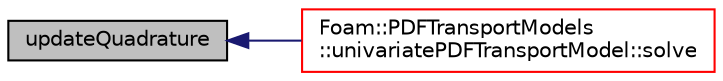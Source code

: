 digraph "updateQuadrature"
{
  bgcolor="transparent";
  edge [fontname="Helvetica",fontsize="10",labelfontname="Helvetica",labelfontsize="10"];
  node [fontname="Helvetica",fontsize="10",shape=record];
  rankdir="LR";
  Node35 [label="updateQuadrature",height=0.2,width=0.4,color="black", fillcolor="grey75", style="filled", fontcolor="black"];
  Node35 -> Node36 [dir="back",color="midnightblue",fontsize="10",style="solid",fontname="Helvetica"];
  Node36 [label="Foam::PDFTransportModels\l::univariatePDFTransportModel::solve",height=0.2,width=0.4,color="red",URL="$a02060.html#af7d39f0eac0af0ed5785935ac72a1e7d",tooltip="Edit. "];
}
